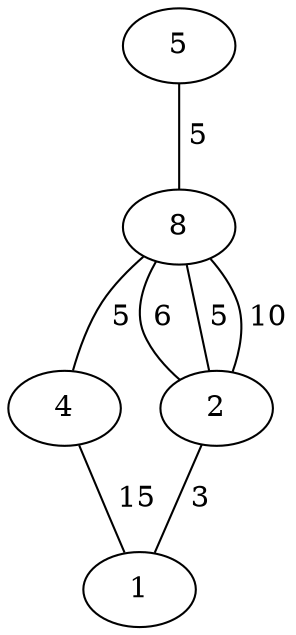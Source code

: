 graph G { 
5 -- 8 [label=" 5", arrowtail=dot, arrowhead=open];
8 -- 4 [label=" 5", arrowtail=dot, arrowhead=open];
8 -- 2 [label=" 6", arrowtail=dot, arrowhead=open];
8 -- 2 [label=" 5", arrowtail=dot, arrowhead=open];
8 -- 2 [label=" 10", arrowtail=dot, arrowhead=open];
4 -- 1 [label=" 15", arrowtail=dot, arrowhead=open];
2 -- 1 [label=" 3", arrowtail=dot, arrowhead=open];

}
